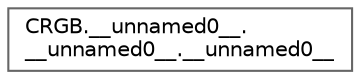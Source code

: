 digraph "Graphical Class Hierarchy"
{
 // INTERACTIVE_SVG=YES
 // LATEX_PDF_SIZE
  bgcolor="transparent";
  edge [fontname=Helvetica,fontsize=10,labelfontname=Helvetica,labelfontsize=10];
  node [fontname=Helvetica,fontsize=10,shape=box,height=0.2,width=0.4];
  rankdir="LR";
  Node0 [id="Node000000",label="CRGB.__unnamed0__.\l__unnamed0__.__unnamed0__",height=0.2,width=0.4,color="grey40", fillcolor="white", style="filled",URL="$db/dd1/crgb_8h.html#d7/da8/union_c_r_g_b_8____unnamed0_____8____unnamed0_____8____unnamed0____",tooltip=" "];
}
